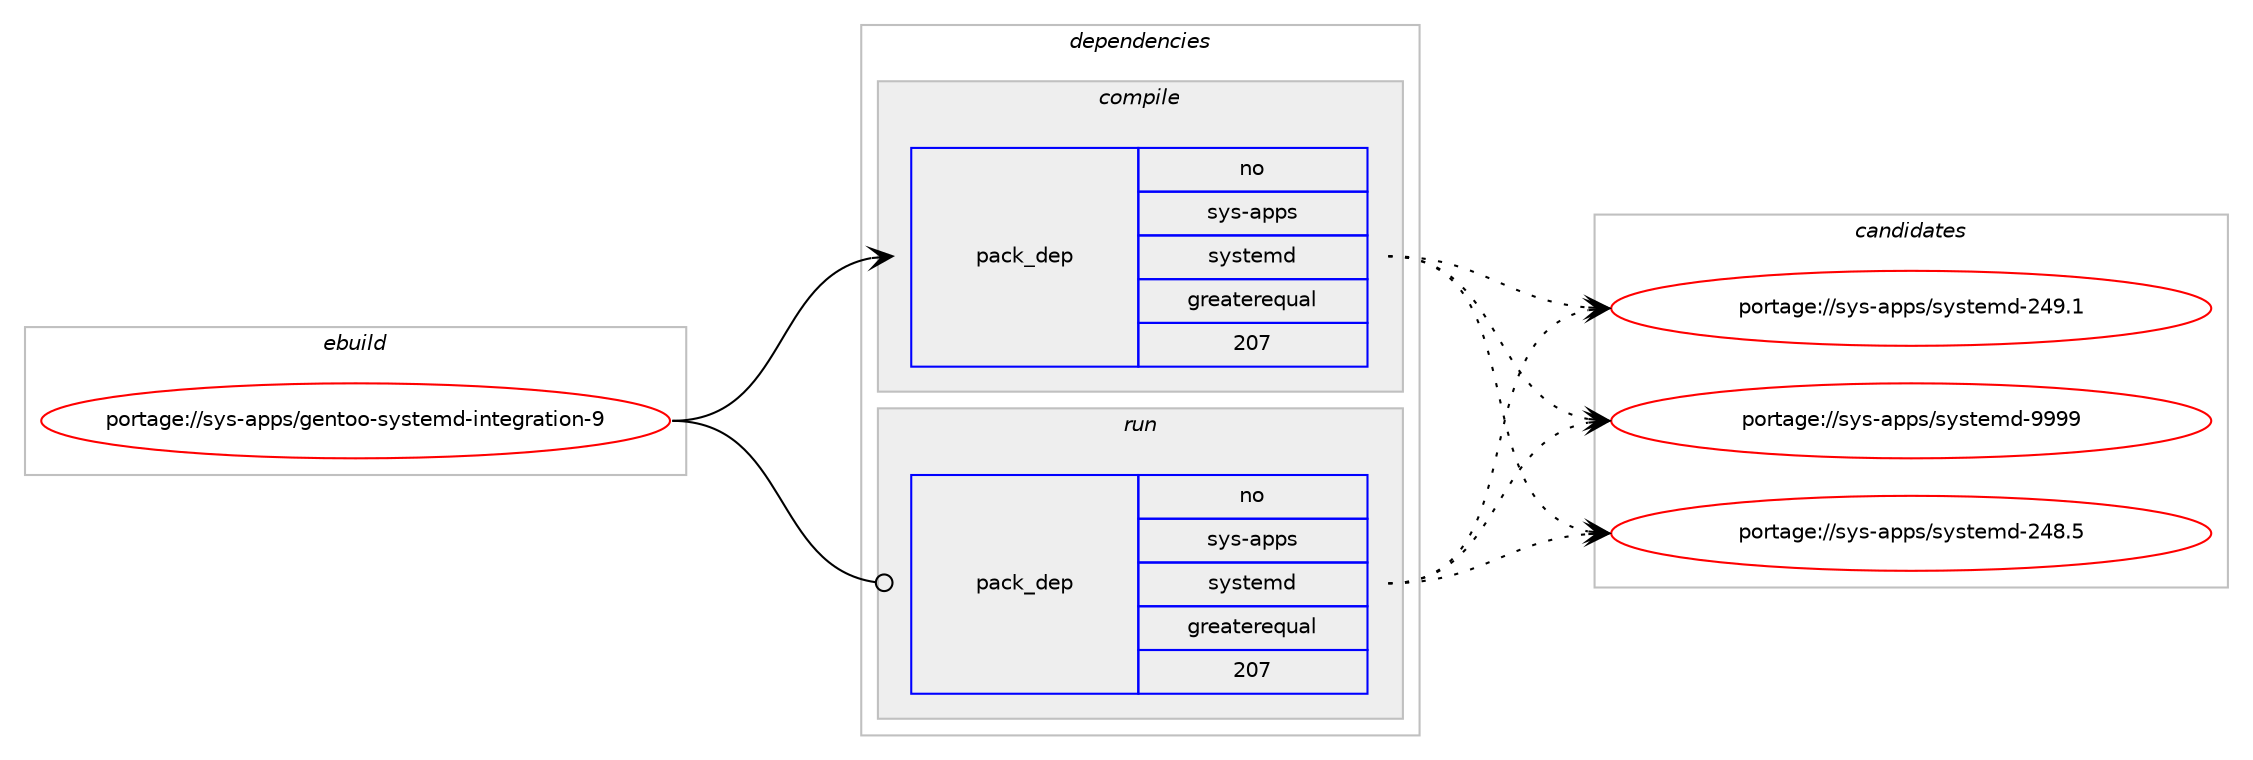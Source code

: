 digraph prolog {

# *************
# Graph options
# *************

newrank=true;
concentrate=true;
compound=true;
graph [rankdir=LR,fontname=Helvetica,fontsize=10,ranksep=1.5];#, ranksep=2.5, nodesep=0.2];
edge  [arrowhead=vee];
node  [fontname=Helvetica,fontsize=10];

# **********
# The ebuild
# **********

subgraph cluster_leftcol {
color=gray;
rank=same;
label=<<i>ebuild</i>>;
id [label="portage://sys-apps/gentoo-systemd-integration-9", color=red, width=4, href="../sys-apps/gentoo-systemd-integration-9.svg"];
}

# ****************
# The dependencies
# ****************

subgraph cluster_midcol {
color=gray;
label=<<i>dependencies</i>>;
subgraph cluster_compile {
fillcolor="#eeeeee";
style=filled;
label=<<i>compile</i>>;
subgraph pack107 {
dependency194 [label=<<TABLE BORDER="0" CELLBORDER="1" CELLSPACING="0" CELLPADDING="4" WIDTH="220"><TR><TD ROWSPAN="6" CELLPADDING="30">pack_dep</TD></TR><TR><TD WIDTH="110">no</TD></TR><TR><TD>sys-apps</TD></TR><TR><TD>systemd</TD></TR><TR><TD>greaterequal</TD></TR><TR><TD>207</TD></TR></TABLE>>, shape=none, color=blue];
}
id:e -> dependency194:w [weight=20,style="solid",arrowhead="vee"];
}
subgraph cluster_compileandrun {
fillcolor="#eeeeee";
style=filled;
label=<<i>compile and run</i>>;
}
subgraph cluster_run {
fillcolor="#eeeeee";
style=filled;
label=<<i>run</i>>;
subgraph pack108 {
dependency195 [label=<<TABLE BORDER="0" CELLBORDER="1" CELLSPACING="0" CELLPADDING="4" WIDTH="220"><TR><TD ROWSPAN="6" CELLPADDING="30">pack_dep</TD></TR><TR><TD WIDTH="110">no</TD></TR><TR><TD>sys-apps</TD></TR><TR><TD>systemd</TD></TR><TR><TD>greaterequal</TD></TR><TR><TD>207</TD></TR></TABLE>>, shape=none, color=blue];
}
id:e -> dependency195:w [weight=20,style="solid",arrowhead="odot"];
# *** BEGIN UNKNOWN DEPENDENCY TYPE (TODO) ***
# id -> package_dependency(portage://sys-apps/gentoo-systemd-integration-9,run,weak,sys-fs,eudev,none,[,,],[],[])
# *** END UNKNOWN DEPENDENCY TYPE (TODO) ***

# *** BEGIN UNKNOWN DEPENDENCY TYPE (TODO) ***
# id -> package_dependency(portage://sys-apps/gentoo-systemd-integration-9,run,weak,sys-fs,udev,none,[,,],[],[])
# *** END UNKNOWN DEPENDENCY TYPE (TODO) ***

}
}

# **************
# The candidates
# **************

subgraph cluster_choices {
rank=same;
color=gray;
label=<<i>candidates</i>>;

subgraph choice107 {
color=black;
nodesep=1;
choice115121115459711211211547115121115116101109100455052564653 [label="portage://sys-apps/systemd-248.5", color=red, width=4,href="../sys-apps/systemd-248.5.svg"];
choice115121115459711211211547115121115116101109100455052574649 [label="portage://sys-apps/systemd-249.1", color=red, width=4,href="../sys-apps/systemd-249.1.svg"];
choice1151211154597112112115471151211151161011091004557575757 [label="portage://sys-apps/systemd-9999", color=red, width=4,href="../sys-apps/systemd-9999.svg"];
dependency194:e -> choice115121115459711211211547115121115116101109100455052564653:w [style=dotted,weight="100"];
dependency194:e -> choice115121115459711211211547115121115116101109100455052574649:w [style=dotted,weight="100"];
dependency194:e -> choice1151211154597112112115471151211151161011091004557575757:w [style=dotted,weight="100"];
}
subgraph choice108 {
color=black;
nodesep=1;
choice115121115459711211211547115121115116101109100455052564653 [label="portage://sys-apps/systemd-248.5", color=red, width=4,href="../sys-apps/systemd-248.5.svg"];
choice115121115459711211211547115121115116101109100455052574649 [label="portage://sys-apps/systemd-249.1", color=red, width=4,href="../sys-apps/systemd-249.1.svg"];
choice1151211154597112112115471151211151161011091004557575757 [label="portage://sys-apps/systemd-9999", color=red, width=4,href="../sys-apps/systemd-9999.svg"];
dependency195:e -> choice115121115459711211211547115121115116101109100455052564653:w [style=dotted,weight="100"];
dependency195:e -> choice115121115459711211211547115121115116101109100455052574649:w [style=dotted,weight="100"];
dependency195:e -> choice1151211154597112112115471151211151161011091004557575757:w [style=dotted,weight="100"];
}
}

}
